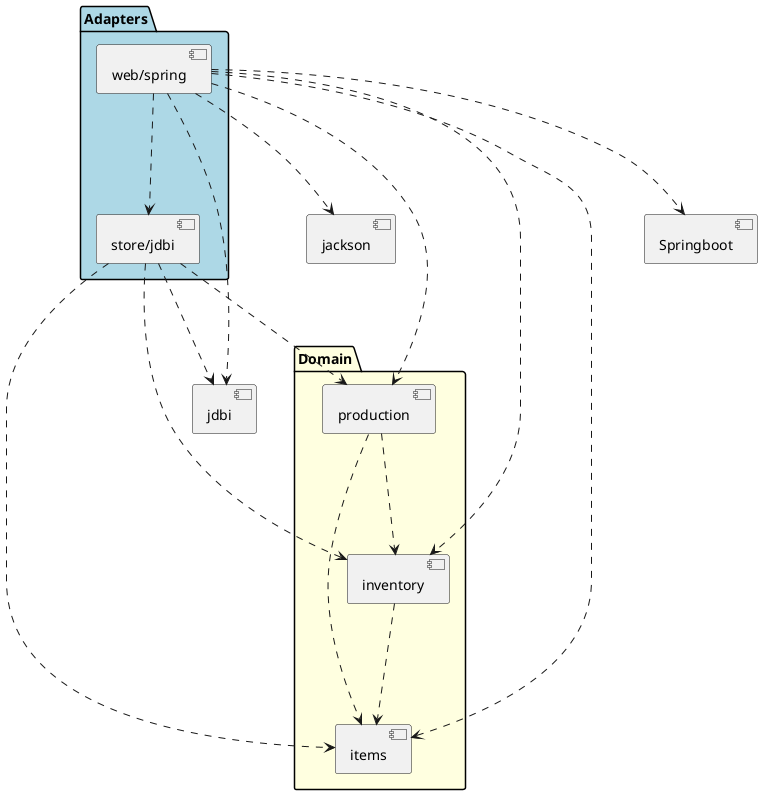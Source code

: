 @startuml

[Springboot] as springboot
[jdbi]
[jackson]

package "Domain" #lightyellow {
    [items]
    [inventory]
        inventory ...> items
    [production]
        production ...> items
        production ...> inventory
}


package "Adapters" #lightblue {
    [store/jdbi] as store_jdbi
        store_jdbi ...> items
        store_jdbi ...> inventory
        store_jdbi ...> production
        store_jdbi ...> jdbi

    [web/spring] as web_spring
        web_spring ...> items
        web_spring ...> inventory
        web_spring ...> production
        web_spring ...> store_jdbi
        web_spring ...> springboot
        web_spring ...> jackson
        web_spring ...> jdbi
}


@enduml